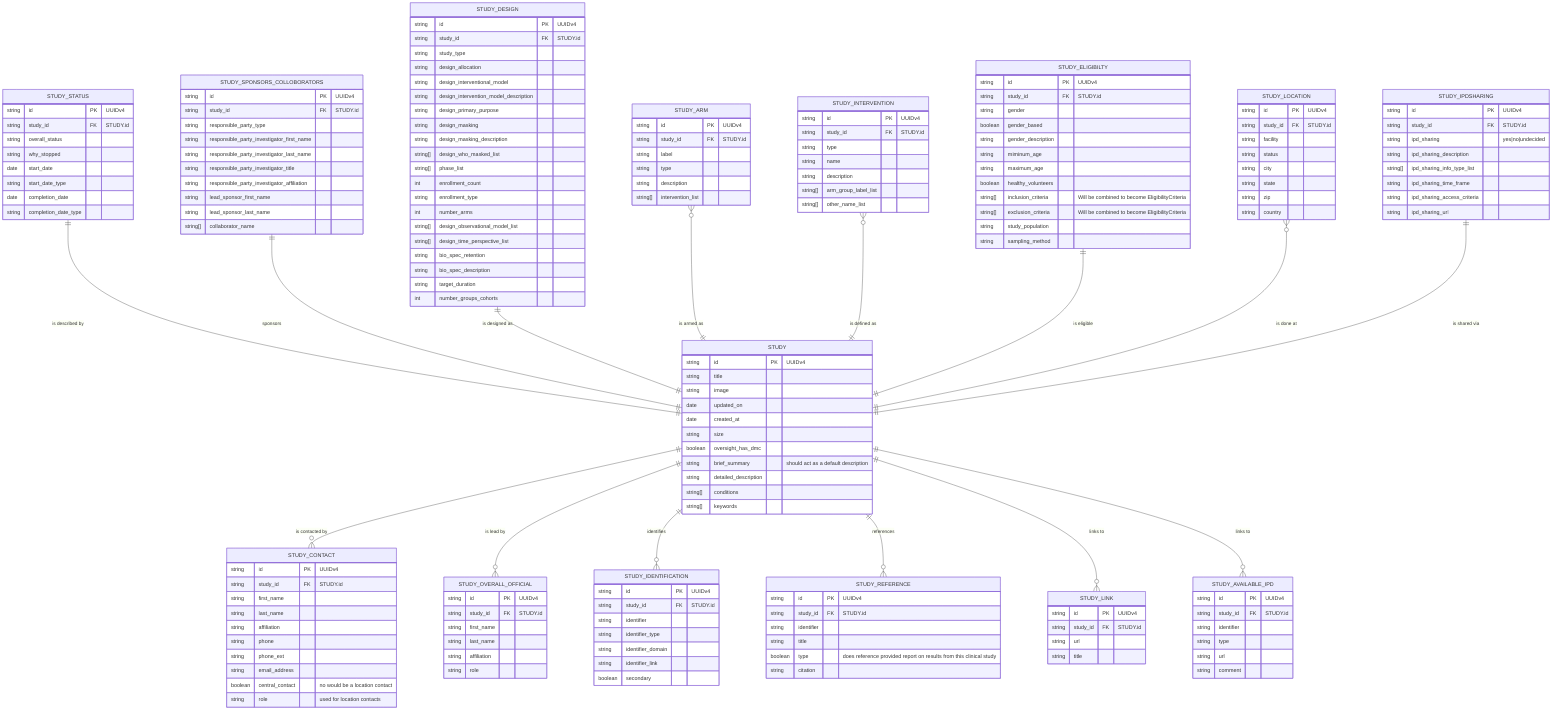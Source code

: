 erDiagram
    STUDY {
        string id PK "UUIDv4"
        string title
        string image
        date updated_on
        date created_at
        string size
        boolean oversight_has_dmc
        string brief_summary "should act as a default description"
        string detailed_description
        string[] conditions
        string[] keywords
    }

    STUDY_IDENTIFICATION {
        string id PK "UUIDv4"
        string study_id FK "STUDY.id"
        string identifier
        string identifier_type
        string identifier_domain
        string identifier_link
        boolean secondary
    }

    STUDY_STATUS {
        string id PK "UUIDv4"
        string study_id FK "STUDY.id"
        string overall_status
        string why_stopped
        date start_date
        string start_date_type
        date completion_date
        string completion_date_type
    }

    STUDY_SPONSORS_COLLOBORATORS {
        string id PK "UUIDv4"
        string study_id FK "STUDY.id"
        string responsible_party_type
        string responsible_party_investigator_first_name
        string responsible_party_investigator_last_name
        string responsible_party_investigator_title
        string responsible_party_investigator_affiliation
        string lead_sponsor_first_name
        string lead_sponsor_last_name
        string[] collaborator_name
    }

    STUDY_DESIGN {
        string id PK "UUIDv4"
        string study_id FK "STUDY.id"
        string study_type
        string design_allocation
        string design_interventional_model
        string design_intervention_model_description
        string design_primary_purpose
        string design_masking
        string design_masking_description
        string[] design_who_masked_list
        string[] phase_list
        int enrollment_count
        string enrollment_type
        int number_arms
        string[] design_observational_model_list
        string[] design_time_perspective_list
        string bio_spec_retention
        string bio_spec_description
        string target_duration
        int number_groups_cohorts
    }

    STUDY_ARM {
        string id PK "UUIDv4"
        string study_id FK "STUDY.id"
        string label
        string type
        string description
        string[] intervention_list
    }

    STUDY_INTERVENTION {
        string id PK "UUIDv4"
        string study_id FK "STUDY.id"
        string type
        string name
        string description
        string[] arm_group_label_list
        string[] other_name_list
    }

    STUDY_ELIGIBILTY {
        string id PK "UUIDv4"
        string study_id FK "STUDY.id"
        string gender
        boolean gender_based
        string gender_description
        string miminum_age
        string maximum_age
        boolean healthy_volunteers
        string[] inclusion_criteria "Will be combined to become EligibilityCriteria" 
        string[] exclusion_criteria "Will be combined to become EligibilityCriteria"
        string study_population
        string sampling_method
    }

    STUDY_CONTACT {
        string id PK "UUIDv4"
        string study_id FK "STUDY.id"
        string first_name
        string last_name
        string affiliation
        string phone
        string phone_ext
        string email_address
        boolean central_contact "no would be a location contact"
        string role "used for location contacts"
    }

    STUDY_OVERALL_OFFICIAL {
        string id PK "UUIDv4"
        string study_id FK "STUDY.id"
        string first_name
        string last_name
        string affiliation
        string role
    }

    STUDY_LOCATION {
        string id PK "UUIDv4"
        string study_id FK "STUDY.id"
        string facility
        string status
        string city
        string state
        string zip
        string country
    }

    STUDY_IPDSHARING {
        string id PK "UUIDv4"
        string study_id FK "STUDY.id"
        string ipd_sharing "yes|no|undecided"
        string ipd_sharing_description
        string[] ipd_sharing_info_type_list
        string ipd_sharing_time_frame
        string ipd_sharing_access_criteria
        string ipd_sharing_url
    }

    STUDY_REFERENCE {
        string id PK "UUIDv4"
        string study_id FK "STUDY.id"
        string identifier 
        string title 
        boolean type "does reference provided report on results from this clinical study"
        string citation
    }

    STUDY_LINK {
        string id PK "UUIDv4"
        string study_id FK "STUDY.id"
        string url
        string title
    }

    STUDY_AVAILABLE_IPD {
        string id PK "UUIDv4"
        string study_id FK "STUDY.id"
        string identifier
        string type
        string url
        string comment
    }

    
    STUDY_STATUS ||--|| STUDY : "is described by"
    STUDY_SPONSORS_COLLOBORATORS ||--|| STUDY : "sponsors"
    STUDY_DESIGN ||--|| STUDY : "is designed as"
    STUDY_ARM }o--|| STUDY : "is armed as"
    STUDY_INTERVENTION }o--|| STUDY : "is defined as"
    STUDY_ELIGIBILTY ||--|| STUDY : "is eligible"
    STUDY_LOCATION }o--|| STUDY : "is done at"
    STUDY_IPDSHARING ||--|| STUDY : "is shared via"


    STUDY ||--o{ STUDY_CONTACT : "is contacted by"
    STUDY ||--o{ STUDY_OVERALL_OFFICIAL : "is lead by"

    STUDY ||--o{ STUDY_IDENTIFICATION : "identifies"
     
    STUDY ||--o{ STUDY_REFERENCE : "references"
    STUDY ||--o{ STUDY_LINK : "links to"
    STUDY ||--o{ STUDY_AVAILABLE_IPD : "links to"